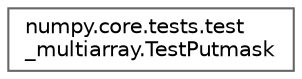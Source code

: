 digraph "Graphical Class Hierarchy"
{
 // LATEX_PDF_SIZE
  bgcolor="transparent";
  edge [fontname=Helvetica,fontsize=10,labelfontname=Helvetica,labelfontsize=10];
  node [fontname=Helvetica,fontsize=10,shape=box,height=0.2,width=0.4];
  rankdir="LR";
  Node0 [id="Node000000",label="numpy.core.tests.test\l_multiarray.TestPutmask",height=0.2,width=0.4,color="grey40", fillcolor="white", style="filled",URL="$df/d72/classnumpy_1_1core_1_1tests_1_1test__multiarray_1_1TestPutmask.html",tooltip=" "];
}
